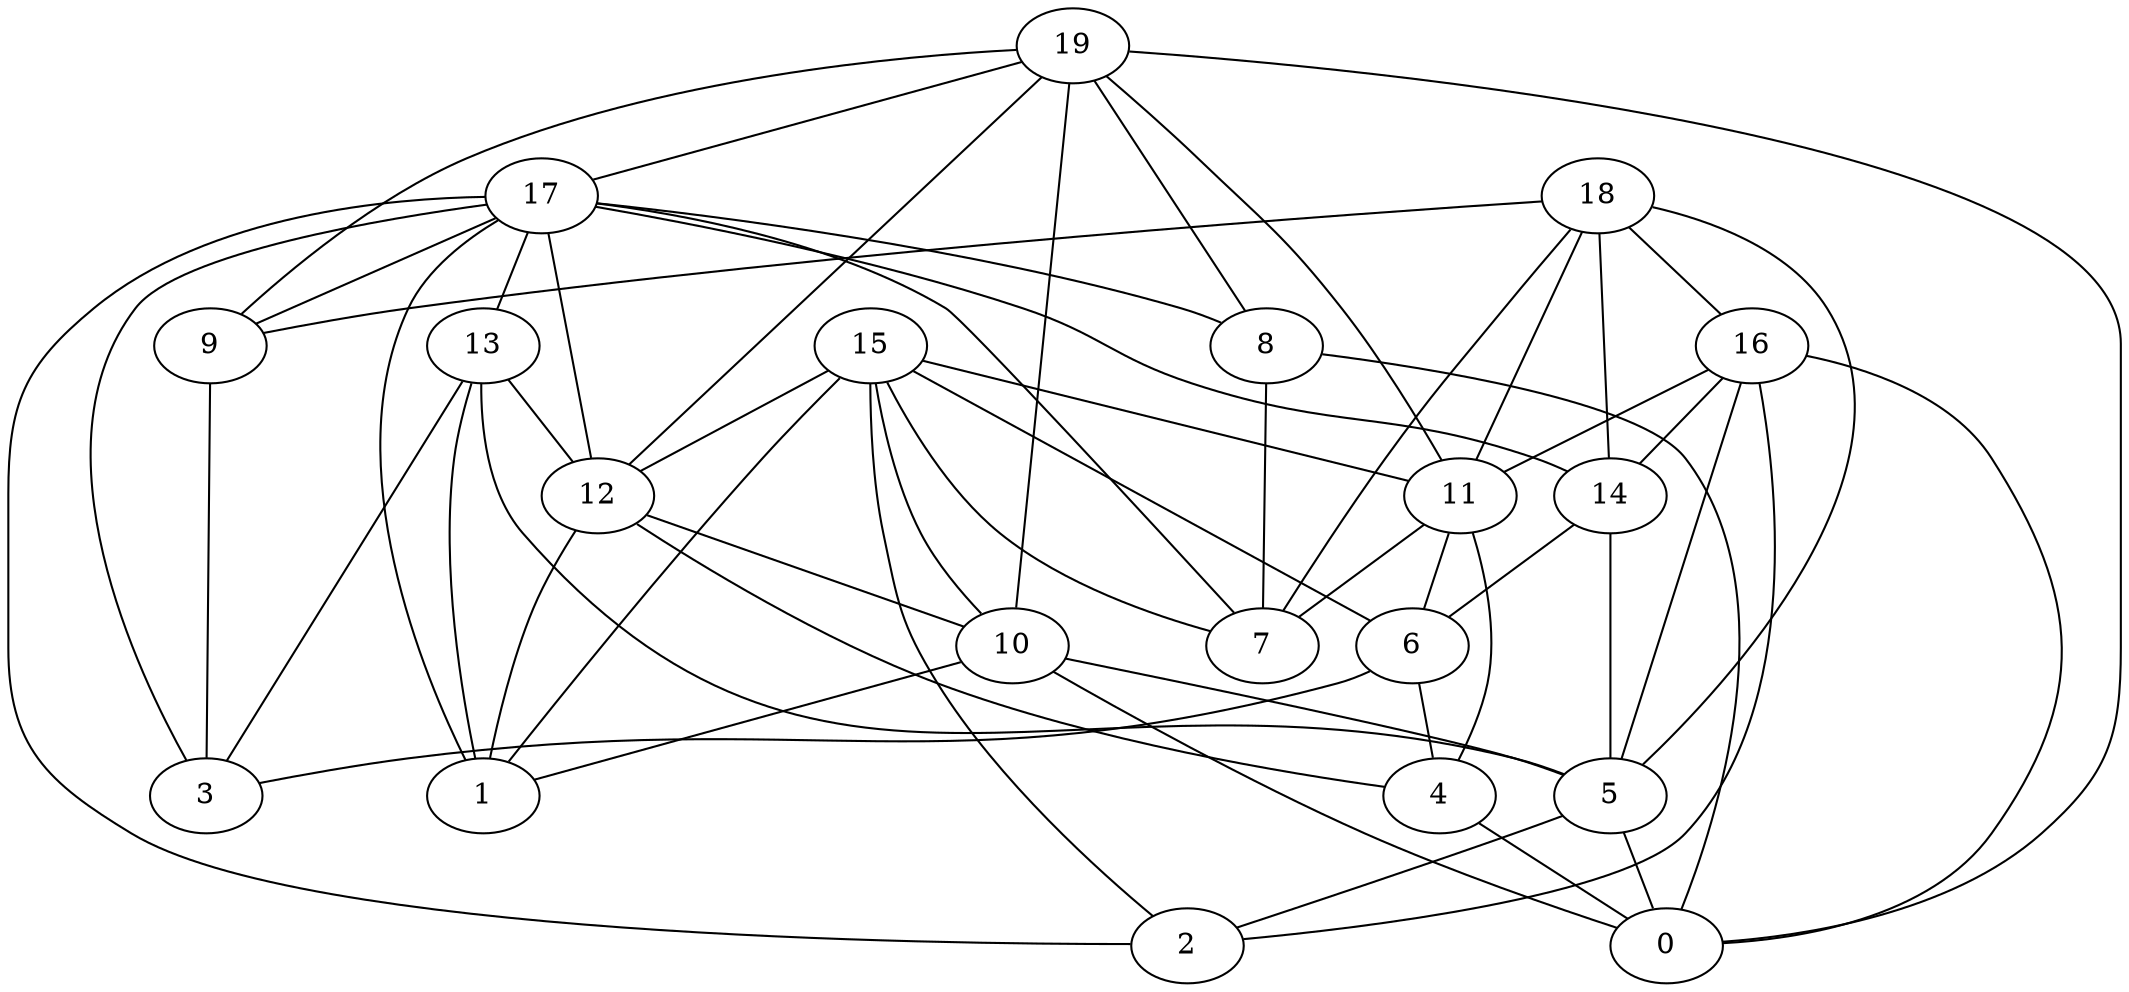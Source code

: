 digraph G {

subgraph G1 {
14 -> 6 [dir = none]
14 -> 5 [dir = none]
13 -> 1 [dir = none]
13 -> 3 [dir = none]
13 -> 12 [dir = none]
13 -> 5 [dir = none]
12 -> 10 [dir = none]
12 -> 4 [dir = none]
12 -> 1 [dir = none]
9 -> 3 [dir = none]
17 -> 7 [dir = none]
17 -> 12 [dir = none]
17 -> 2 [dir = none]
17 -> 13 [dir = none]
17 -> 3 [dir = none]
17 -> 9 [dir = none]
17 -> 14 [dir = none]
17 -> 1 [dir = none]
17 -> 8 [dir = none]
8 -> 0 [dir = none]
8 -> 7 [dir = none]
15 -> 11 [dir = none]
15 -> 1 [dir = none]
15 -> 2 [dir = none]
15 -> 10 [dir = none]
15 -> 7 [dir = none]
15 -> 12 [dir = none]
15 -> 6 [dir = none]
11 -> 7 [dir = none]
11 -> 4 [dir = none]
11 -> 6 [dir = none]
18 -> 5 [dir = none]
18 -> 11 [dir = none]
18 -> 14 [dir = none]
18 -> 16 [dir = none]
18 -> 7 [dir = none]
18 -> 9 [dir = none]
5 -> 2 [dir = none]
5 -> 0 [dir = none]
4 -> 0 [dir = none]
19 -> 17 [dir = none]
19 -> 8 [dir = none]
19 -> 11 [dir = none]
19 -> 10 [dir = none]
19 -> 12 [dir = none]
19 -> 0 [dir = none]
19 -> 9 [dir = none]
6 -> 4 [dir = none]
6 -> 3 [dir = none]
16 -> 14 [dir = none]
16 -> 5 [dir = none]
16 -> 2 [dir = none]
16 -> 0 [dir = none]
16 -> 11 [dir = none]
10 -> 0 [dir = none]
10 -> 5 [dir = none]
10 -> 1 [dir = none]
}

}
